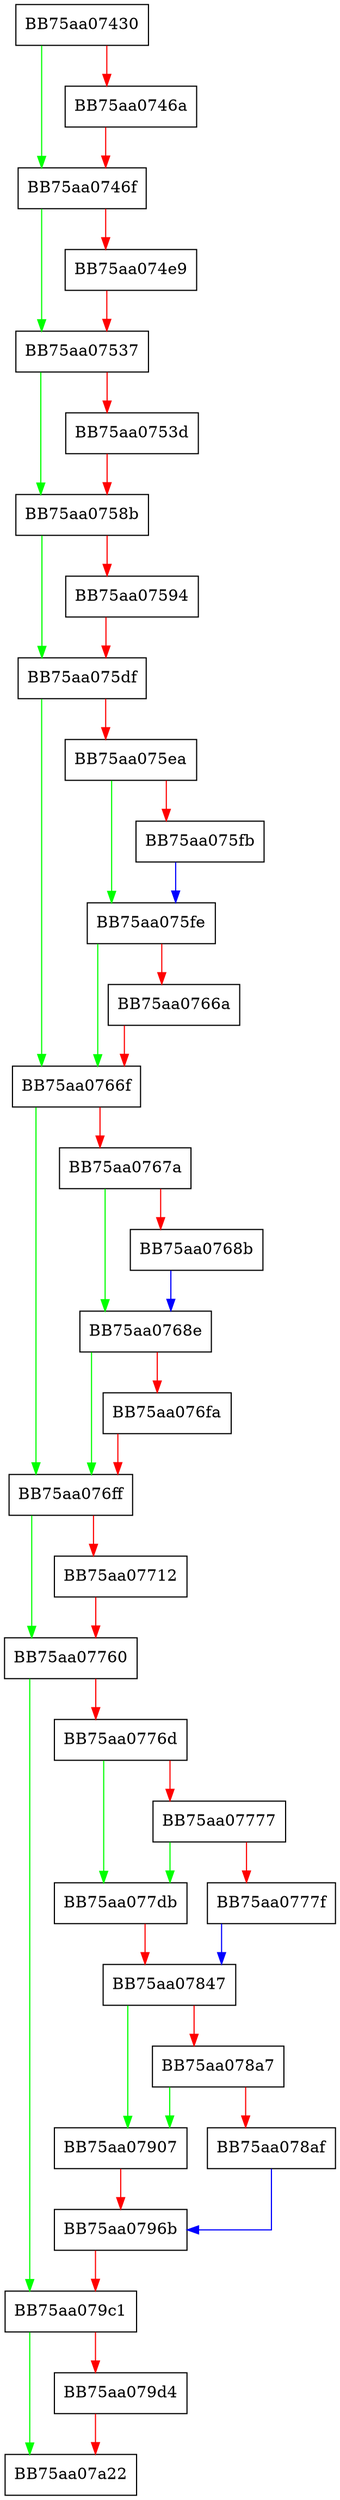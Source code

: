digraph WriteXml {
  node [shape="box"];
  graph [splines=ortho];
  BB75aa07430 -> BB75aa0746f [color="green"];
  BB75aa07430 -> BB75aa0746a [color="red"];
  BB75aa0746a -> BB75aa0746f [color="red"];
  BB75aa0746f -> BB75aa07537 [color="green"];
  BB75aa0746f -> BB75aa074e9 [color="red"];
  BB75aa074e9 -> BB75aa07537 [color="red"];
  BB75aa07537 -> BB75aa0758b [color="green"];
  BB75aa07537 -> BB75aa0753d [color="red"];
  BB75aa0753d -> BB75aa0758b [color="red"];
  BB75aa0758b -> BB75aa075df [color="green"];
  BB75aa0758b -> BB75aa07594 [color="red"];
  BB75aa07594 -> BB75aa075df [color="red"];
  BB75aa075df -> BB75aa0766f [color="green"];
  BB75aa075df -> BB75aa075ea [color="red"];
  BB75aa075ea -> BB75aa075fe [color="green"];
  BB75aa075ea -> BB75aa075fb [color="red"];
  BB75aa075fb -> BB75aa075fe [color="blue"];
  BB75aa075fe -> BB75aa0766f [color="green"];
  BB75aa075fe -> BB75aa0766a [color="red"];
  BB75aa0766a -> BB75aa0766f [color="red"];
  BB75aa0766f -> BB75aa076ff [color="green"];
  BB75aa0766f -> BB75aa0767a [color="red"];
  BB75aa0767a -> BB75aa0768e [color="green"];
  BB75aa0767a -> BB75aa0768b [color="red"];
  BB75aa0768b -> BB75aa0768e [color="blue"];
  BB75aa0768e -> BB75aa076ff [color="green"];
  BB75aa0768e -> BB75aa076fa [color="red"];
  BB75aa076fa -> BB75aa076ff [color="red"];
  BB75aa076ff -> BB75aa07760 [color="green"];
  BB75aa076ff -> BB75aa07712 [color="red"];
  BB75aa07712 -> BB75aa07760 [color="red"];
  BB75aa07760 -> BB75aa079c1 [color="green"];
  BB75aa07760 -> BB75aa0776d [color="red"];
  BB75aa0776d -> BB75aa077db [color="green"];
  BB75aa0776d -> BB75aa07777 [color="red"];
  BB75aa07777 -> BB75aa077db [color="green"];
  BB75aa07777 -> BB75aa0777f [color="red"];
  BB75aa0777f -> BB75aa07847 [color="blue"];
  BB75aa077db -> BB75aa07847 [color="red"];
  BB75aa07847 -> BB75aa07907 [color="green"];
  BB75aa07847 -> BB75aa078a7 [color="red"];
  BB75aa078a7 -> BB75aa07907 [color="green"];
  BB75aa078a7 -> BB75aa078af [color="red"];
  BB75aa078af -> BB75aa0796b [color="blue"];
  BB75aa07907 -> BB75aa0796b [color="red"];
  BB75aa0796b -> BB75aa079c1 [color="red"];
  BB75aa079c1 -> BB75aa07a22 [color="green"];
  BB75aa079c1 -> BB75aa079d4 [color="red"];
  BB75aa079d4 -> BB75aa07a22 [color="red"];
}